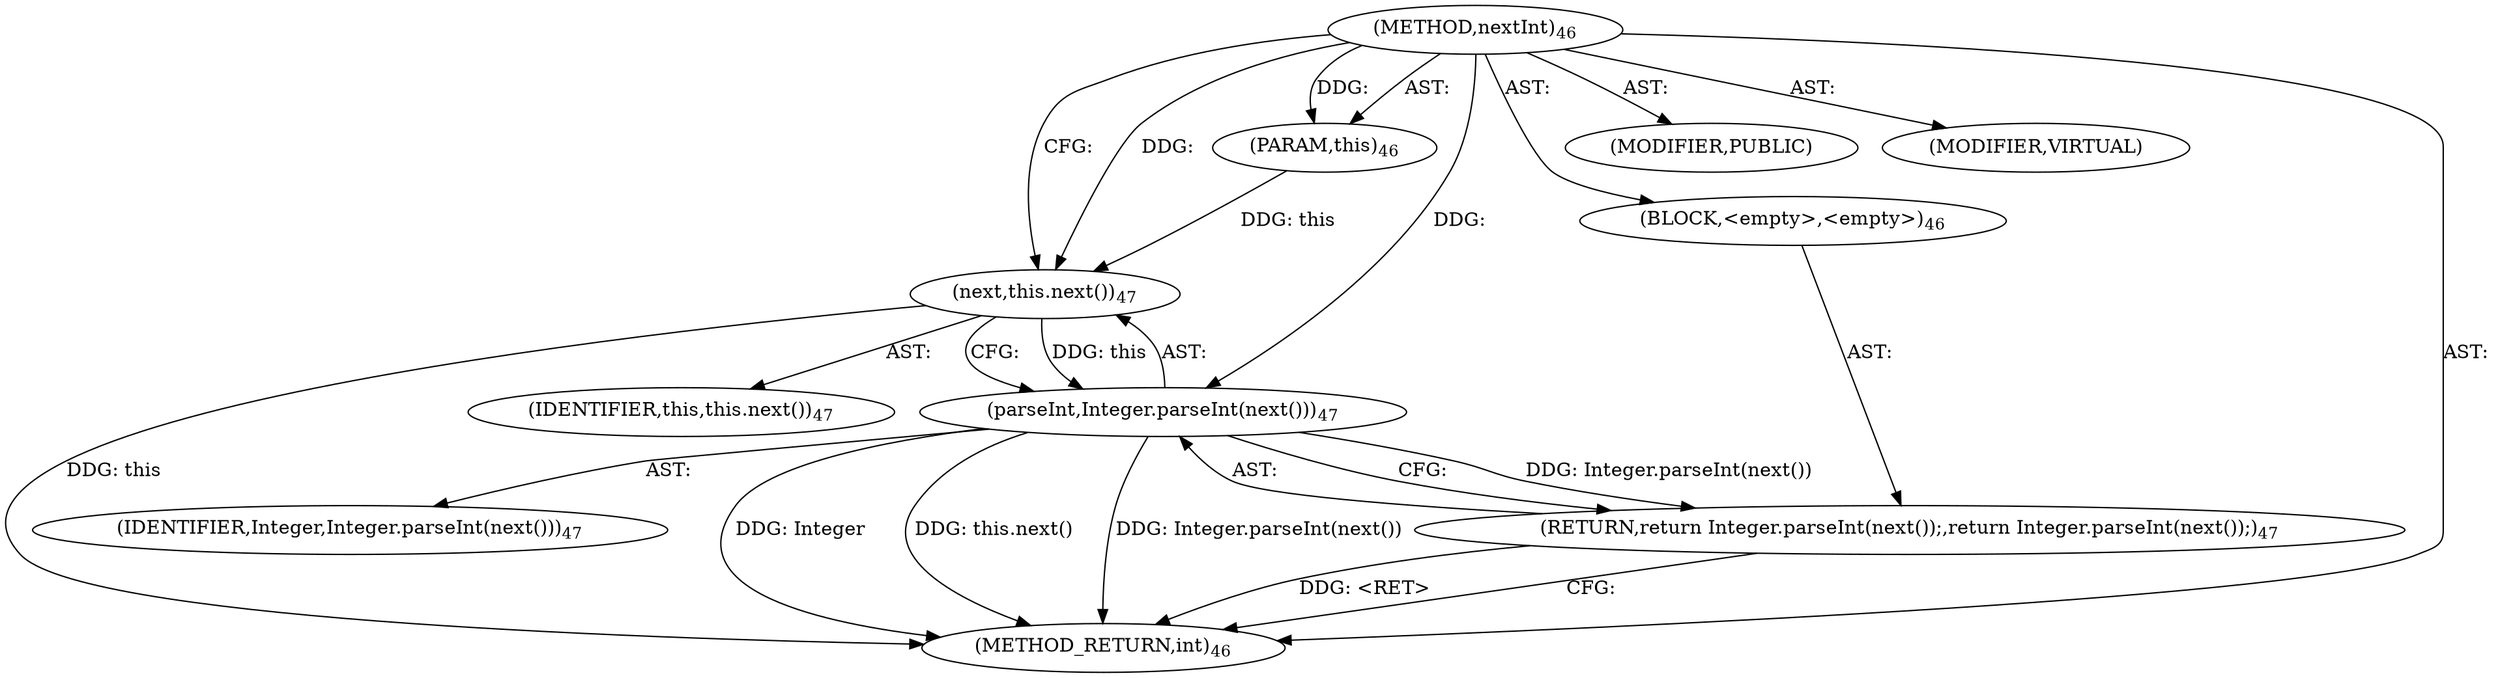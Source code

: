 digraph "nextInt" {  
"241" [label = <(METHOD,nextInt)<SUB>46</SUB>> ]
"24" [label = <(PARAM,this)<SUB>46</SUB>> ]
"242" [label = <(BLOCK,&lt;empty&gt;,&lt;empty&gt;)<SUB>46</SUB>> ]
"243" [label = <(RETURN,return Integer.parseInt(next());,return Integer.parseInt(next());)<SUB>47</SUB>> ]
"244" [label = <(parseInt,Integer.parseInt(next()))<SUB>47</SUB>> ]
"245" [label = <(IDENTIFIER,Integer,Integer.parseInt(next()))<SUB>47</SUB>> ]
"246" [label = <(next,this.next())<SUB>47</SUB>> ]
"23" [label = <(IDENTIFIER,this,this.next())<SUB>47</SUB>> ]
"247" [label = <(MODIFIER,PUBLIC)> ]
"248" [label = <(MODIFIER,VIRTUAL)> ]
"249" [label = <(METHOD_RETURN,int)<SUB>46</SUB>> ]
  "241" -> "24"  [ label = "AST: "] 
  "241" -> "242"  [ label = "AST: "] 
  "241" -> "247"  [ label = "AST: "] 
  "241" -> "248"  [ label = "AST: "] 
  "241" -> "249"  [ label = "AST: "] 
  "242" -> "243"  [ label = "AST: "] 
  "243" -> "244"  [ label = "AST: "] 
  "244" -> "245"  [ label = "AST: "] 
  "244" -> "246"  [ label = "AST: "] 
  "246" -> "23"  [ label = "AST: "] 
  "243" -> "249"  [ label = "CFG: "] 
  "244" -> "243"  [ label = "CFG: "] 
  "246" -> "244"  [ label = "CFG: "] 
  "241" -> "246"  [ label = "CFG: "] 
  "243" -> "249"  [ label = "DDG: &lt;RET&gt;"] 
  "244" -> "249"  [ label = "DDG: Integer"] 
  "246" -> "249"  [ label = "DDG: this"] 
  "244" -> "249"  [ label = "DDG: this.next()"] 
  "244" -> "249"  [ label = "DDG: Integer.parseInt(next())"] 
  "241" -> "24"  [ label = "DDG: "] 
  "244" -> "243"  [ label = "DDG: Integer.parseInt(next())"] 
  "241" -> "244"  [ label = "DDG: "] 
  "246" -> "244"  [ label = "DDG: this"] 
  "24" -> "246"  [ label = "DDG: this"] 
  "241" -> "246"  [ label = "DDG: "] 
}
